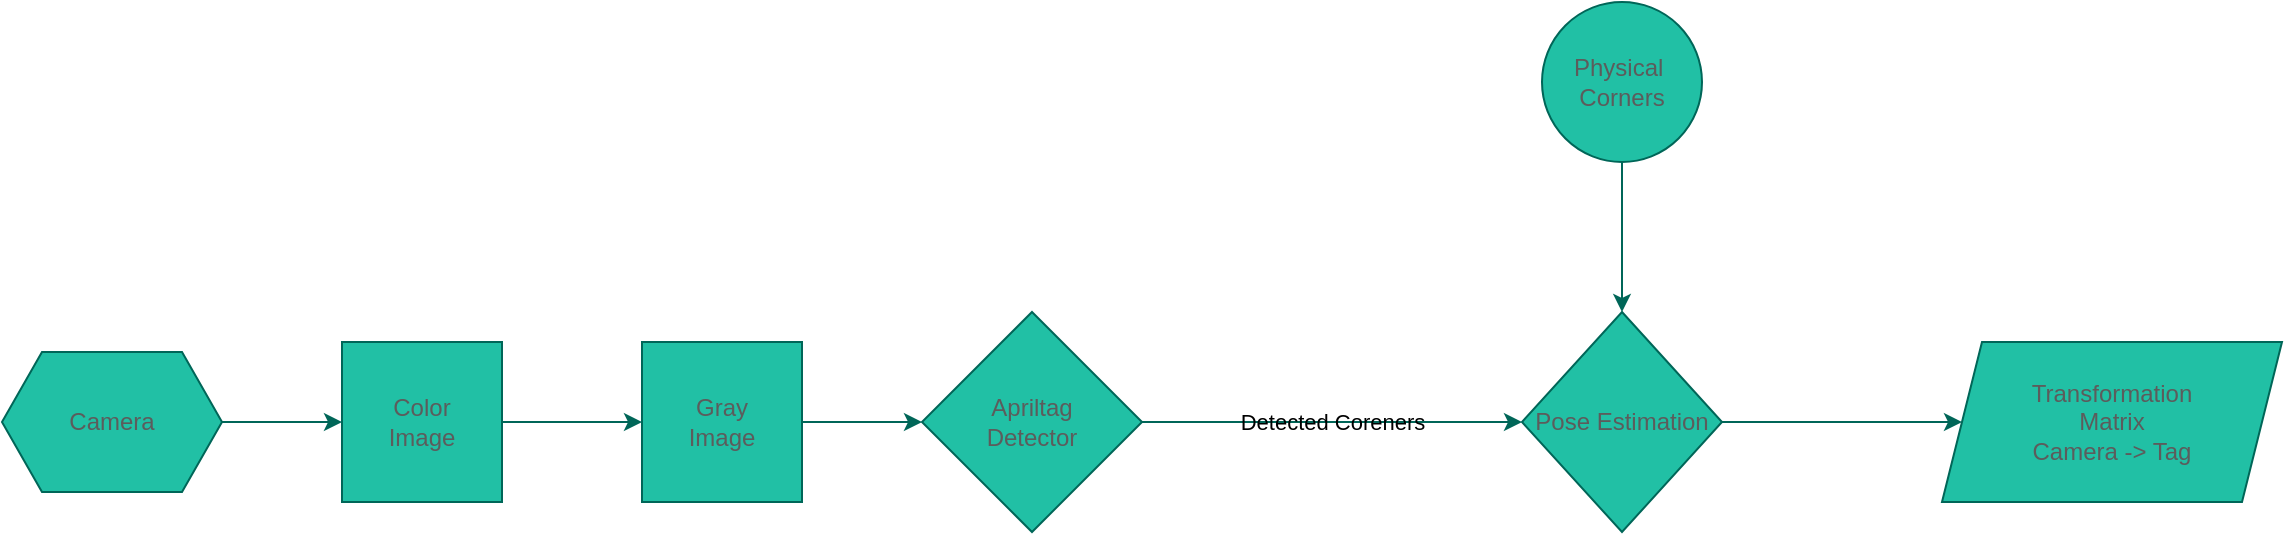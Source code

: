 <mxfile version="27.0.9">
  <diagram name="Page-1" id="Cu_cPrJROhvFSQZcI2qJ">
    <mxGraphModel dx="1425" dy="877" grid="1" gridSize="10" guides="1" tooltips="1" connect="1" arrows="1" fold="1" page="1" pageScale="1" pageWidth="1654" pageHeight="1169" math="0" shadow="0">
      <root>
        <mxCell id="0" />
        <mxCell id="1" parent="0" />
        <mxCell id="DwJGrVYiUpVbkn-kBCEP-4" style="edgeStyle=orthogonalEdgeStyle;rounded=0;orthogonalLoop=1;jettySize=auto;html=1;exitX=1;exitY=0.5;exitDx=0;exitDy=0;entryX=0;entryY=0.5;entryDx=0;entryDy=0;strokeColor=#006658;fontColor=default;fillColor=#21C0A5;labelBackgroundColor=none;" edge="1" parent="1" source="DwJGrVYiUpVbkn-kBCEP-1" target="DwJGrVYiUpVbkn-kBCEP-3">
          <mxGeometry relative="1" as="geometry" />
        </mxCell>
        <mxCell id="DwJGrVYiUpVbkn-kBCEP-1" value="Color&lt;br&gt;Image" style="whiteSpace=wrap;html=1;aspect=fixed;labelBackgroundColor=none;fillColor=#21C0A5;strokeColor=#006658;fontColor=#5C5C5C;" vertex="1" parent="1">
          <mxGeometry x="190" y="420" width="80" height="80" as="geometry" />
        </mxCell>
        <mxCell id="DwJGrVYiUpVbkn-kBCEP-6" style="edgeStyle=orthogonalEdgeStyle;rounded=0;orthogonalLoop=1;jettySize=auto;html=1;exitX=1;exitY=0.5;exitDx=0;exitDy=0;entryX=0;entryY=0.5;entryDx=0;entryDy=0;strokeColor=#006658;fontColor=default;fillColor=#21C0A5;labelBackgroundColor=none;" edge="1" parent="1" source="DwJGrVYiUpVbkn-kBCEP-3" target="DwJGrVYiUpVbkn-kBCEP-5">
          <mxGeometry relative="1" as="geometry" />
        </mxCell>
        <mxCell id="DwJGrVYiUpVbkn-kBCEP-3" value="Gray&lt;div&gt;Image&lt;/div&gt;" style="whiteSpace=wrap;html=1;aspect=fixed;strokeColor=#006658;fontColor=#5C5C5C;fillColor=#21C0A5;labelBackgroundColor=none;" vertex="1" parent="1">
          <mxGeometry x="340" y="420" width="80" height="80" as="geometry" />
        </mxCell>
        <mxCell id="DwJGrVYiUpVbkn-kBCEP-10" value="Detected Coreners" style="edgeStyle=orthogonalEdgeStyle;rounded=0;orthogonalLoop=1;jettySize=auto;html=1;exitX=1;exitY=0.5;exitDx=0;exitDy=0;strokeColor=#006658;fontColor=default;fillColor=#21C0A5;labelBackgroundColor=none;" edge="1" parent="1" source="DwJGrVYiUpVbkn-kBCEP-5" target="DwJGrVYiUpVbkn-kBCEP-9">
          <mxGeometry relative="1" as="geometry" />
        </mxCell>
        <mxCell id="DwJGrVYiUpVbkn-kBCEP-5" value="Apriltag&lt;div&gt;Detector&lt;/div&gt;" style="rhombus;whiteSpace=wrap;html=1;strokeColor=#006658;fontColor=#5C5C5C;fillColor=#21C0A5;labelBackgroundColor=none;" vertex="1" parent="1">
          <mxGeometry x="480" y="405" width="110" height="110" as="geometry" />
        </mxCell>
        <mxCell id="DwJGrVYiUpVbkn-kBCEP-8" style="edgeStyle=orthogonalEdgeStyle;rounded=0;orthogonalLoop=1;jettySize=auto;html=1;exitX=1;exitY=0.5;exitDx=0;exitDy=0;entryX=0;entryY=0.5;entryDx=0;entryDy=0;strokeColor=#006658;fontColor=default;fillColor=#21C0A5;labelBackgroundColor=none;" edge="1" parent="1" source="DwJGrVYiUpVbkn-kBCEP-7" target="DwJGrVYiUpVbkn-kBCEP-1">
          <mxGeometry relative="1" as="geometry" />
        </mxCell>
        <mxCell id="DwJGrVYiUpVbkn-kBCEP-7" value="Camera" style="shape=hexagon;perimeter=hexagonPerimeter2;whiteSpace=wrap;html=1;fixedSize=1;strokeColor=#006658;fontColor=#5C5C5C;fillColor=#21C0A5;labelBackgroundColor=none;" vertex="1" parent="1">
          <mxGeometry x="20" y="425" width="110" height="70" as="geometry" />
        </mxCell>
        <mxCell id="DwJGrVYiUpVbkn-kBCEP-18" style="edgeStyle=orthogonalEdgeStyle;rounded=0;orthogonalLoop=1;jettySize=auto;html=1;exitX=1;exitY=0.5;exitDx=0;exitDy=0;strokeColor=#006658;fontColor=#5C5C5C;fillColor=#21C0A5;" edge="1" parent="1" source="DwJGrVYiUpVbkn-kBCEP-9" target="DwJGrVYiUpVbkn-kBCEP-17">
          <mxGeometry relative="1" as="geometry" />
        </mxCell>
        <mxCell id="DwJGrVYiUpVbkn-kBCEP-9" value="Pose Estimation" style="rhombus;whiteSpace=wrap;html=1;strokeColor=#006658;fontColor=#5C5C5C;fillColor=#21C0A5;labelBackgroundColor=none;" vertex="1" parent="1">
          <mxGeometry x="780" y="405" width="100" height="110" as="geometry" />
        </mxCell>
        <mxCell id="DwJGrVYiUpVbkn-kBCEP-16" style="edgeStyle=orthogonalEdgeStyle;rounded=0;orthogonalLoop=1;jettySize=auto;html=1;strokeColor=#006658;fontColor=#5C5C5C;fillColor=#21C0A5;" edge="1" parent="1" source="DwJGrVYiUpVbkn-kBCEP-15" target="DwJGrVYiUpVbkn-kBCEP-9">
          <mxGeometry relative="1" as="geometry" />
        </mxCell>
        <mxCell id="DwJGrVYiUpVbkn-kBCEP-15" value="Physical&amp;nbsp;&lt;div&gt;Corners&lt;/div&gt;" style="ellipse;whiteSpace=wrap;html=1;aspect=fixed;strokeColor=#006658;fontColor=#5C5C5C;fillColor=#21C0A5;" vertex="1" parent="1">
          <mxGeometry x="790" y="250" width="80" height="80" as="geometry" />
        </mxCell>
        <mxCell id="DwJGrVYiUpVbkn-kBCEP-17" value="Transformation&lt;div&gt;Matrix&lt;/div&gt;&lt;div&gt;Camera -&amp;gt; Tag&lt;/div&gt;" style="shape=parallelogram;perimeter=parallelogramPerimeter;whiteSpace=wrap;html=1;fixedSize=1;strokeColor=#006658;fontColor=#5C5C5C;fillColor=#21C0A5;" vertex="1" parent="1">
          <mxGeometry x="990" y="420" width="170" height="80" as="geometry" />
        </mxCell>
      </root>
    </mxGraphModel>
  </diagram>
</mxfile>

